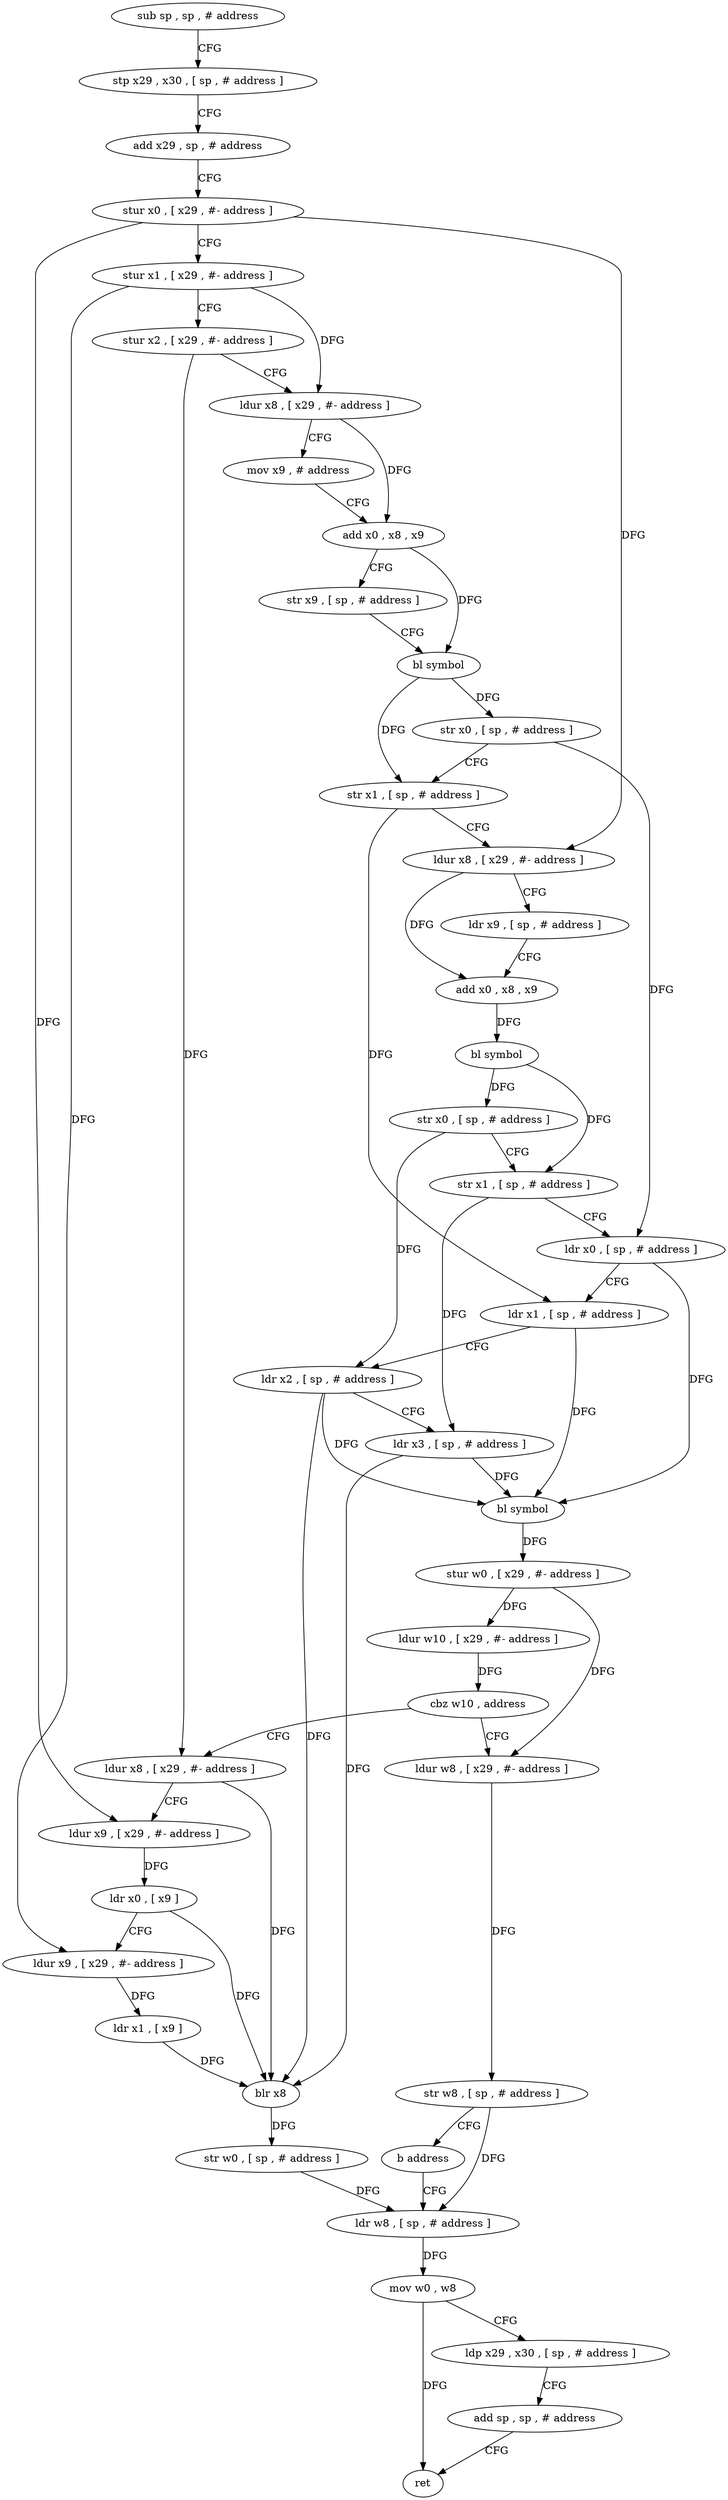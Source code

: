 digraph "func" {
"4242148" [label = "sub sp , sp , # address" ]
"4242152" [label = "stp x29 , x30 , [ sp , # address ]" ]
"4242156" [label = "add x29 , sp , # address" ]
"4242160" [label = "stur x0 , [ x29 , #- address ]" ]
"4242164" [label = "stur x1 , [ x29 , #- address ]" ]
"4242168" [label = "stur x2 , [ x29 , #- address ]" ]
"4242172" [label = "ldur x8 , [ x29 , #- address ]" ]
"4242176" [label = "mov x9 , # address" ]
"4242180" [label = "add x0 , x8 , x9" ]
"4242184" [label = "str x9 , [ sp , # address ]" ]
"4242188" [label = "bl symbol" ]
"4242192" [label = "str x0 , [ sp , # address ]" ]
"4242196" [label = "str x1 , [ sp , # address ]" ]
"4242200" [label = "ldur x8 , [ x29 , #- address ]" ]
"4242204" [label = "ldr x9 , [ sp , # address ]" ]
"4242208" [label = "add x0 , x8 , x9" ]
"4242212" [label = "bl symbol" ]
"4242216" [label = "str x0 , [ sp , # address ]" ]
"4242220" [label = "str x1 , [ sp , # address ]" ]
"4242224" [label = "ldr x0 , [ sp , # address ]" ]
"4242228" [label = "ldr x1 , [ sp , # address ]" ]
"4242232" [label = "ldr x2 , [ sp , # address ]" ]
"4242236" [label = "ldr x3 , [ sp , # address ]" ]
"4242240" [label = "bl symbol" ]
"4242244" [label = "stur w0 , [ x29 , #- address ]" ]
"4242248" [label = "ldur w10 , [ x29 , #- address ]" ]
"4242252" [label = "cbz w10 , address" ]
"4242268" [label = "ldur x8 , [ x29 , #- address ]" ]
"4242256" [label = "ldur w8 , [ x29 , #- address ]" ]
"4242272" [label = "ldur x9 , [ x29 , #- address ]" ]
"4242276" [label = "ldr x0 , [ x9 ]" ]
"4242280" [label = "ldur x9 , [ x29 , #- address ]" ]
"4242284" [label = "ldr x1 , [ x9 ]" ]
"4242288" [label = "blr x8" ]
"4242292" [label = "str w0 , [ sp , # address ]" ]
"4242296" [label = "ldr w8 , [ sp , # address ]" ]
"4242260" [label = "str w8 , [ sp , # address ]" ]
"4242264" [label = "b address" ]
"4242300" [label = "mov w0 , w8" ]
"4242304" [label = "ldp x29 , x30 , [ sp , # address ]" ]
"4242308" [label = "add sp , sp , # address" ]
"4242312" [label = "ret" ]
"4242148" -> "4242152" [ label = "CFG" ]
"4242152" -> "4242156" [ label = "CFG" ]
"4242156" -> "4242160" [ label = "CFG" ]
"4242160" -> "4242164" [ label = "CFG" ]
"4242160" -> "4242200" [ label = "DFG" ]
"4242160" -> "4242272" [ label = "DFG" ]
"4242164" -> "4242168" [ label = "CFG" ]
"4242164" -> "4242172" [ label = "DFG" ]
"4242164" -> "4242280" [ label = "DFG" ]
"4242168" -> "4242172" [ label = "CFG" ]
"4242168" -> "4242268" [ label = "DFG" ]
"4242172" -> "4242176" [ label = "CFG" ]
"4242172" -> "4242180" [ label = "DFG" ]
"4242176" -> "4242180" [ label = "CFG" ]
"4242180" -> "4242184" [ label = "CFG" ]
"4242180" -> "4242188" [ label = "DFG" ]
"4242184" -> "4242188" [ label = "CFG" ]
"4242188" -> "4242192" [ label = "DFG" ]
"4242188" -> "4242196" [ label = "DFG" ]
"4242192" -> "4242196" [ label = "CFG" ]
"4242192" -> "4242224" [ label = "DFG" ]
"4242196" -> "4242200" [ label = "CFG" ]
"4242196" -> "4242228" [ label = "DFG" ]
"4242200" -> "4242204" [ label = "CFG" ]
"4242200" -> "4242208" [ label = "DFG" ]
"4242204" -> "4242208" [ label = "CFG" ]
"4242208" -> "4242212" [ label = "DFG" ]
"4242212" -> "4242216" [ label = "DFG" ]
"4242212" -> "4242220" [ label = "DFG" ]
"4242216" -> "4242220" [ label = "CFG" ]
"4242216" -> "4242232" [ label = "DFG" ]
"4242220" -> "4242224" [ label = "CFG" ]
"4242220" -> "4242236" [ label = "DFG" ]
"4242224" -> "4242228" [ label = "CFG" ]
"4242224" -> "4242240" [ label = "DFG" ]
"4242228" -> "4242232" [ label = "CFG" ]
"4242228" -> "4242240" [ label = "DFG" ]
"4242232" -> "4242236" [ label = "CFG" ]
"4242232" -> "4242240" [ label = "DFG" ]
"4242232" -> "4242288" [ label = "DFG" ]
"4242236" -> "4242240" [ label = "DFG" ]
"4242236" -> "4242288" [ label = "DFG" ]
"4242240" -> "4242244" [ label = "DFG" ]
"4242244" -> "4242248" [ label = "DFG" ]
"4242244" -> "4242256" [ label = "DFG" ]
"4242248" -> "4242252" [ label = "DFG" ]
"4242252" -> "4242268" [ label = "CFG" ]
"4242252" -> "4242256" [ label = "CFG" ]
"4242268" -> "4242272" [ label = "CFG" ]
"4242268" -> "4242288" [ label = "DFG" ]
"4242256" -> "4242260" [ label = "DFG" ]
"4242272" -> "4242276" [ label = "DFG" ]
"4242276" -> "4242280" [ label = "CFG" ]
"4242276" -> "4242288" [ label = "DFG" ]
"4242280" -> "4242284" [ label = "DFG" ]
"4242284" -> "4242288" [ label = "DFG" ]
"4242288" -> "4242292" [ label = "DFG" ]
"4242292" -> "4242296" [ label = "DFG" ]
"4242296" -> "4242300" [ label = "DFG" ]
"4242260" -> "4242264" [ label = "CFG" ]
"4242260" -> "4242296" [ label = "DFG" ]
"4242264" -> "4242296" [ label = "CFG" ]
"4242300" -> "4242304" [ label = "CFG" ]
"4242300" -> "4242312" [ label = "DFG" ]
"4242304" -> "4242308" [ label = "CFG" ]
"4242308" -> "4242312" [ label = "CFG" ]
}
